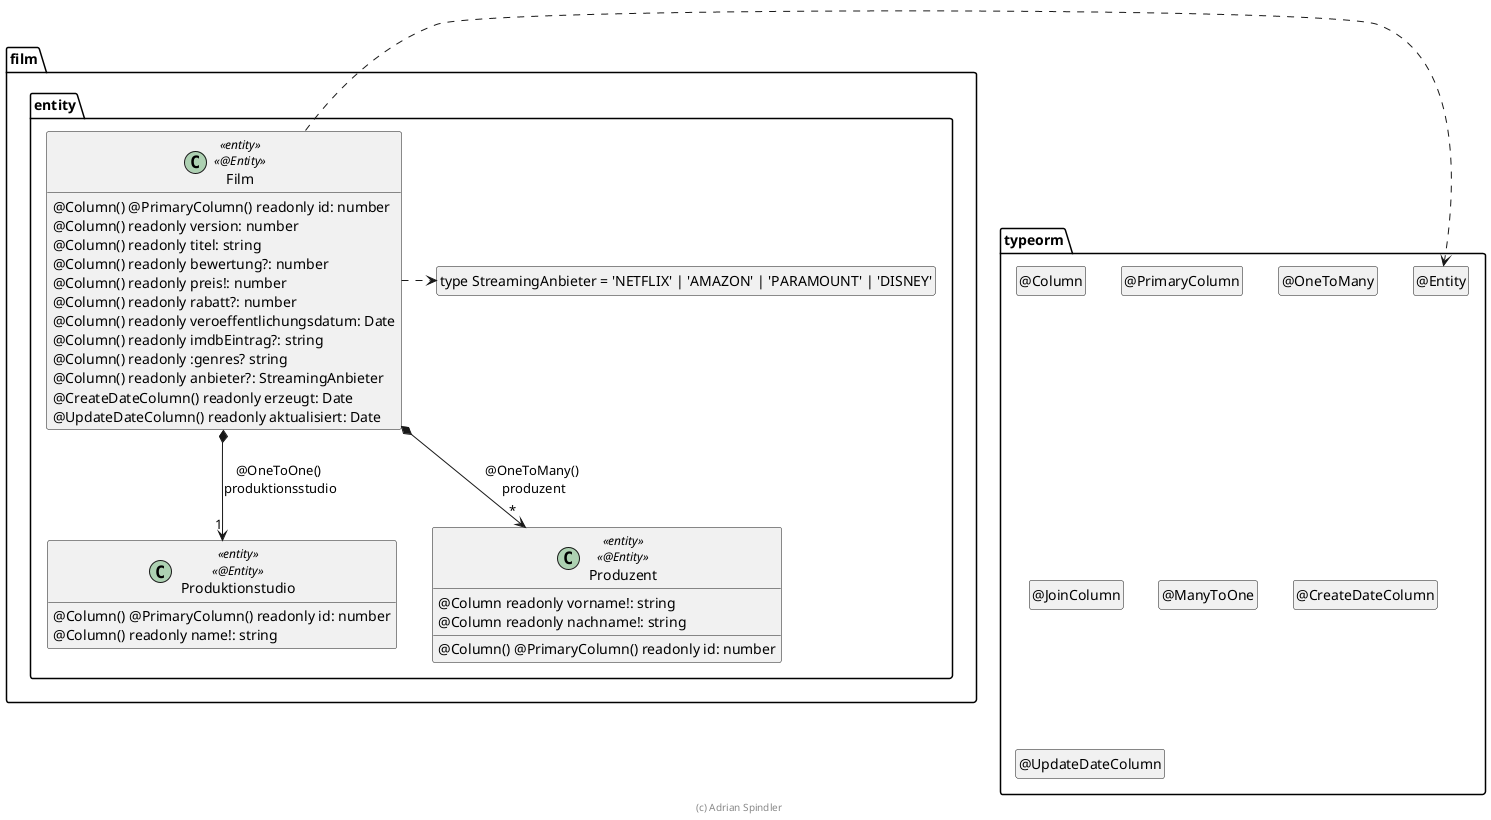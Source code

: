 @startuml Entity

package typeorm {
  class "@Entity" as Entity
  hide Entity circle
  class "@Column" as Column
  hide Column circle
  class "@PrimaryColumn" as PrimaryColumn
  hide PrimaryColumn circle
  class "@OneToMany" as OneToMany
  hide OneToMany circle
  class "@JoinColumn" as JoinColumn
  hide JoinColumn circle
  class "@ManyToOne" as ManyToOne
  hide ManyToOne circle
  class "@CreateDateColumn" as CreateDateColumn
  hide CreateDateColumn circle
  class "@UpdateDateColumn" as UpdateDateColumn
  hide UpdateDateColumn circle
}

package film.entity {
    class "type StreamingAnbieter = 'NETFLIX' | 'AMAZON' | 'PARAMOUNT' | 'DISNEY'" as StreamingAnbieter
    hide StreamingAnbieter circle

    class Film <<entity>> <<@Entity>> {
        @Column() @PrimaryColumn() readonly id: number
        @Column() readonly version: number
        @Column() readonly titel: string
        @Column() readonly bewertung?: number
        @Column() readonly preis!: number
        @Column() readonly rabatt?: number
        @Column() readonly veroeffentlichungsdatum: Date
        @Column() readonly imdbEintrag?: string
        @Column() readonly :genres? string
        @Column() readonly anbieter?: StreamingAnbieter
        @CreateDateColumn() readonly erzeugt: Date
        @UpdateDateColumn() readonly aktualisiert: Date
    }

    class Produktionstudio <<entity>> <<@Entity>> {
        @Column() @PrimaryColumn() readonly id: number
        @Column() readonly name!: string
    }

    class Produzent <<entity>> <<@Entity>> {
        @Column() @PrimaryColumn() readonly id: number
        @Column readonly vorname!: string
        @Column readonly nachname!: string
    }

    Film *--> "1" Produktionstudio : @OneToOne() \nproduktionsstudio
    Film *--> "*" Produzent : @OneToMany() \nproduzent

    Film .right.> Entity
    Film .right.> StreamingAnbieter
}

hide empty members

footer (c) Adrian Spindler

@enduml 

